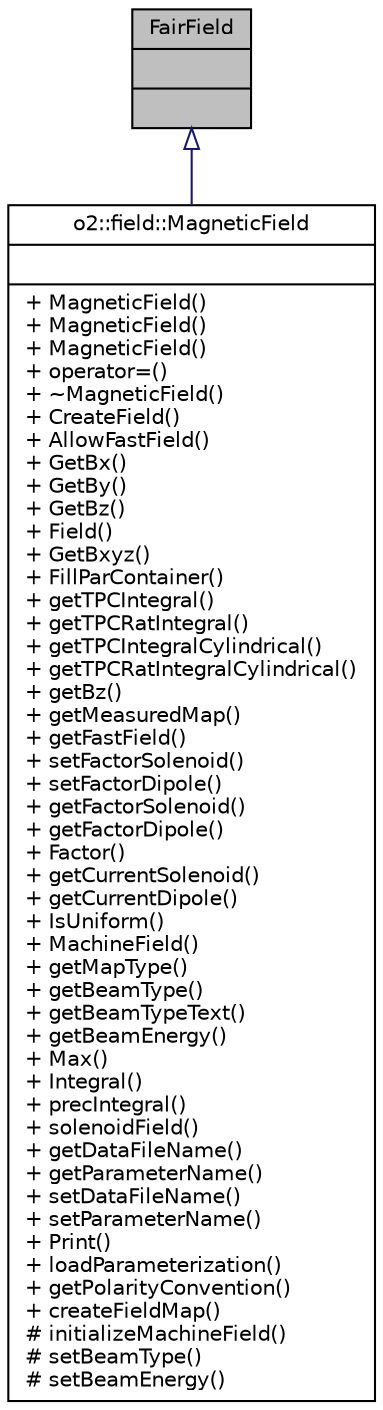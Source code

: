 digraph "FairField"
{
 // INTERACTIVE_SVG=YES
  bgcolor="transparent";
  edge [fontname="Helvetica",fontsize="10",labelfontname="Helvetica",labelfontsize="10"];
  node [fontname="Helvetica",fontsize="10",shape=record];
  Node1 [label="{FairField\n||}",height=0.2,width=0.4,color="black", fillcolor="grey75", style="filled", fontcolor="black"];
  Node1 -> Node2 [dir="back",color="midnightblue",fontsize="10",style="solid",arrowtail="onormal",fontname="Helvetica"];
  Node2 [label="{o2::field::MagneticField\n||+ MagneticField()\l+ MagneticField()\l+ MagneticField()\l+ operator=()\l+ ~MagneticField()\l+ CreateField()\l+ AllowFastField()\l+ GetBx()\l+ GetBy()\l+ GetBz()\l+ Field()\l+ GetBxyz()\l+ FillParContainer()\l+ getTPCIntegral()\l+ getTPCRatIntegral()\l+ getTPCIntegralCylindrical()\l+ getTPCRatIntegralCylindrical()\l+ getBz()\l+ getMeasuredMap()\l+ getFastField()\l+ setFactorSolenoid()\l+ setFactorDipole()\l+ getFactorSolenoid()\l+ getFactorDipole()\l+ Factor()\l+ getCurrentSolenoid()\l+ getCurrentDipole()\l+ IsUniform()\l+ MachineField()\l+ getMapType()\l+ getBeamType()\l+ getBeamTypeText()\l+ getBeamEnergy()\l+ Max()\l+ Integral()\l+ precIntegral()\l+ solenoidField()\l+ getDataFileName()\l+ getParameterName()\l+ setDataFileName()\l+ setParameterName()\l+ Print()\l+ loadParameterization()\l+ getPolarityConvention()\l+ createFieldMap()\l# initializeMachineField()\l# setBeamType()\l# setBeamEnergy()\l}",height=0.2,width=0.4,color="black",URL="$d2/da0/classo2_1_1field_1_1MagneticField.html"];
}
